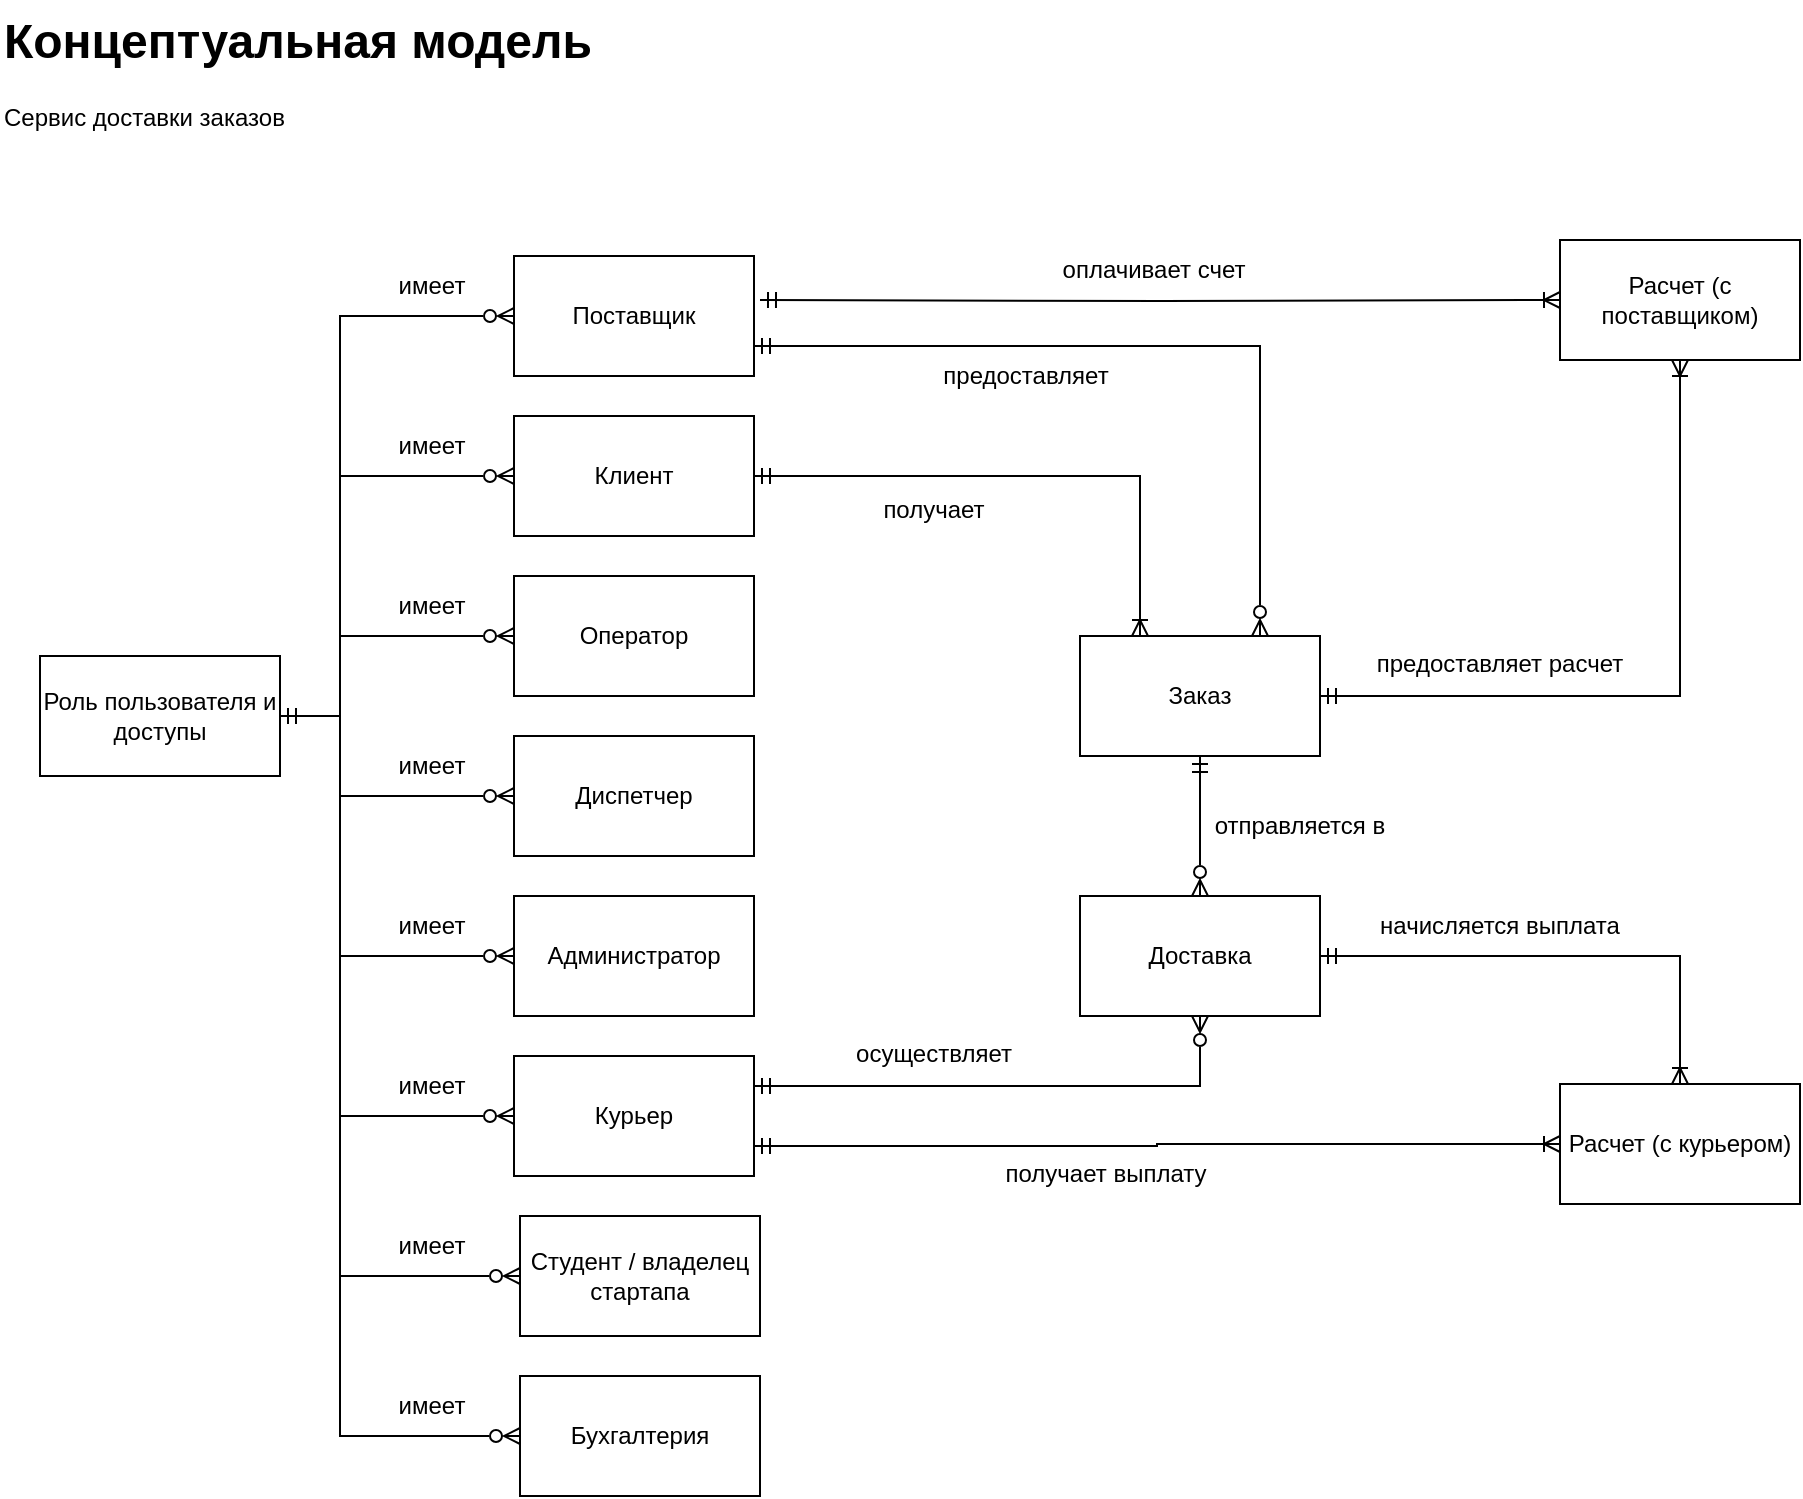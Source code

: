 <mxfile version="28.2.0">
  <diagram name="Page-1" id="8jtGeeJ2FHFSa_bTM84k">
    <mxGraphModel dx="1120" dy="1224" grid="1" gridSize="10" guides="1" tooltips="1" connect="1" arrows="1" fold="1" page="1" pageScale="1" pageWidth="1100" pageHeight="850" math="0" shadow="0">
      <root>
        <mxCell id="0" />
        <mxCell id="1" parent="0" />
        <mxCell id="4nn4i3etwwLGOyiQvzWe-1" value="Роль пользователя и доступы" style="rounded=0;whiteSpace=wrap;html=1;" parent="1" vertex="1">
          <mxGeometry x="40" y="338" width="120" height="60" as="geometry" />
        </mxCell>
        <mxCell id="4nn4i3etwwLGOyiQvzWe-13" style="edgeStyle=orthogonalEdgeStyle;rounded=0;orthogonalLoop=1;jettySize=auto;html=1;exitX=0;exitY=0.5;exitDx=0;exitDy=0;entryX=1;entryY=0.5;entryDx=0;entryDy=0;endArrow=ERmandOne;endFill=0;startArrow=ERzeroToMany;startFill=0;" parent="1" source="4nn4i3etwwLGOyiQvzWe-2" target="4nn4i3etwwLGOyiQvzWe-1" edge="1">
          <mxGeometry relative="1" as="geometry">
            <Array as="points">
              <mxPoint x="190" y="168" />
              <mxPoint x="190" y="368" />
            </Array>
          </mxGeometry>
        </mxCell>
        <mxCell id="4nLUc-Lmnf6L3xkuYGCG-6" style="edgeStyle=orthogonalEdgeStyle;rounded=0;orthogonalLoop=1;jettySize=auto;html=1;exitX=1;exitY=0.75;exitDx=0;exitDy=0;entryX=0.75;entryY=0;entryDx=0;entryDy=0;endArrow=ERzeroToMany;endFill=0;startArrow=ERmandOne;startFill=0;" edge="1" parent="1" source="4nn4i3etwwLGOyiQvzWe-2" target="4nn4i3etwwLGOyiQvzWe-8">
          <mxGeometry relative="1" as="geometry" />
        </mxCell>
        <mxCell id="4nLUc-Lmnf6L3xkuYGCG-15" style="edgeStyle=orthogonalEdgeStyle;rounded=0;orthogonalLoop=1;jettySize=auto;html=1;entryX=0;entryY=0.5;entryDx=0;entryDy=0;endArrow=ERoneToMany;endFill=0;startArrow=ERmandOne;startFill=0;" edge="1" parent="1" target="4nn4i3etwwLGOyiQvzWe-12">
          <mxGeometry relative="1" as="geometry">
            <mxPoint x="400" y="160" as="sourcePoint" />
            <mxPoint x="740" y="154" as="targetPoint" />
          </mxGeometry>
        </mxCell>
        <mxCell id="4nn4i3etwwLGOyiQvzWe-2" value="Поставщик" style="rounded=0;whiteSpace=wrap;html=1;" parent="1" vertex="1">
          <mxGeometry x="277" y="138" width="120" height="60" as="geometry" />
        </mxCell>
        <mxCell id="4nn4i3etwwLGOyiQvzWe-14" style="edgeStyle=orthogonalEdgeStyle;rounded=0;orthogonalLoop=1;jettySize=auto;html=1;exitX=0;exitY=0.5;exitDx=0;exitDy=0;entryX=1;entryY=0.5;entryDx=0;entryDy=0;endArrow=none;endFill=0;startArrow=ERzeroToMany;startFill=0;" parent="1" source="4nn4i3etwwLGOyiQvzWe-3" target="4nn4i3etwwLGOyiQvzWe-1" edge="1">
          <mxGeometry relative="1" as="geometry">
            <mxPoint x="160" y="373" as="targetPoint" />
            <mxPoint x="280" y="318" as="sourcePoint" />
            <Array as="points">
              <mxPoint x="190" y="248" />
              <mxPoint x="190" y="368" />
            </Array>
          </mxGeometry>
        </mxCell>
        <mxCell id="4nLUc-Lmnf6L3xkuYGCG-7" style="edgeStyle=orthogonalEdgeStyle;rounded=0;orthogonalLoop=1;jettySize=auto;html=1;exitX=1;exitY=0.5;exitDx=0;exitDy=0;entryX=0.25;entryY=0;entryDx=0;entryDy=0;endArrow=ERoneToMany;endFill=0;startArrow=ERmandOne;startFill=0;" edge="1" parent="1" source="4nn4i3etwwLGOyiQvzWe-3" target="4nn4i3etwwLGOyiQvzWe-8">
          <mxGeometry relative="1" as="geometry" />
        </mxCell>
        <mxCell id="4nn4i3etwwLGOyiQvzWe-3" value="Клиент" style="rounded=0;whiteSpace=wrap;html=1;" parent="1" vertex="1">
          <mxGeometry x="277" y="218" width="120" height="60" as="geometry" />
        </mxCell>
        <mxCell id="4nn4i3etwwLGOyiQvzWe-15" style="edgeStyle=orthogonalEdgeStyle;rounded=0;orthogonalLoop=1;jettySize=auto;html=1;exitX=0;exitY=0.5;exitDx=0;exitDy=0;entryX=1;entryY=0.5;entryDx=0;entryDy=0;endArrow=none;endFill=0;startArrow=ERzeroToMany;startFill=0;" parent="1" source="4nn4i3etwwLGOyiQvzWe-4" target="4nn4i3etwwLGOyiQvzWe-1" edge="1">
          <mxGeometry relative="1" as="geometry">
            <Array as="points">
              <mxPoint x="190" y="328" />
              <mxPoint x="190" y="368" />
            </Array>
          </mxGeometry>
        </mxCell>
        <mxCell id="4nn4i3etwwLGOyiQvzWe-4" value="Оператор" style="rounded=0;whiteSpace=wrap;html=1;" parent="1" vertex="1">
          <mxGeometry x="277" y="298" width="120" height="60" as="geometry" />
        </mxCell>
        <mxCell id="4nn4i3etwwLGOyiQvzWe-16" style="edgeStyle=orthogonalEdgeStyle;rounded=0;orthogonalLoop=1;jettySize=auto;html=1;exitX=0;exitY=0.5;exitDx=0;exitDy=0;entryX=1;entryY=0.5;entryDx=0;entryDy=0;endArrow=none;endFill=0;startArrow=ERzeroToMany;startFill=0;" parent="1" source="4nn4i3etwwLGOyiQvzWe-5" target="4nn4i3etwwLGOyiQvzWe-1" edge="1">
          <mxGeometry relative="1" as="geometry">
            <mxPoint x="180" y="378" as="targetPoint" />
            <Array as="points">
              <mxPoint x="190" y="408" />
              <mxPoint x="190" y="368" />
            </Array>
          </mxGeometry>
        </mxCell>
        <mxCell id="4nn4i3etwwLGOyiQvzWe-5" value="Диспетчер" style="rounded=0;whiteSpace=wrap;html=1;" parent="1" vertex="1">
          <mxGeometry x="277" y="378" width="120" height="60" as="geometry" />
        </mxCell>
        <mxCell id="4nn4i3etwwLGOyiQvzWe-17" style="edgeStyle=orthogonalEdgeStyle;rounded=0;orthogonalLoop=1;jettySize=auto;html=1;exitX=0;exitY=0.5;exitDx=0;exitDy=0;entryX=1;entryY=0.5;entryDx=0;entryDy=0;endArrow=none;endFill=0;startArrow=ERzeroToMany;startFill=0;" parent="1" source="4nn4i3etwwLGOyiQvzWe-6" target="4nn4i3etwwLGOyiQvzWe-1" edge="1">
          <mxGeometry relative="1" as="geometry">
            <mxPoint x="180" y="458" as="targetPoint" />
            <Array as="points">
              <mxPoint x="190" y="488" />
              <mxPoint x="190" y="368" />
            </Array>
          </mxGeometry>
        </mxCell>
        <mxCell id="4nn4i3etwwLGOyiQvzWe-6" value="Администратор" style="rounded=0;whiteSpace=wrap;html=1;" parent="1" vertex="1">
          <mxGeometry x="277" y="458" width="120" height="60" as="geometry" />
        </mxCell>
        <mxCell id="4nn4i3etwwLGOyiQvzWe-19" style="edgeStyle=orthogonalEdgeStyle;rounded=0;orthogonalLoop=1;jettySize=auto;html=1;exitX=0;exitY=0.5;exitDx=0;exitDy=0;entryX=1;entryY=0.5;entryDx=0;entryDy=0;endArrow=none;endFill=0;startArrow=ERzeroToMany;startFill=0;" parent="1" source="4nn4i3etwwLGOyiQvzWe-7" target="4nn4i3etwwLGOyiQvzWe-1" edge="1">
          <mxGeometry relative="1" as="geometry">
            <Array as="points">
              <mxPoint x="190" y="568" />
              <mxPoint x="190" y="368" />
            </Array>
          </mxGeometry>
        </mxCell>
        <mxCell id="4nLUc-Lmnf6L3xkuYGCG-8" style="edgeStyle=orthogonalEdgeStyle;rounded=0;orthogonalLoop=1;jettySize=auto;html=1;exitX=1;exitY=0.25;exitDx=0;exitDy=0;entryX=0.5;entryY=1;entryDx=0;entryDy=0;endArrow=ERzeroToMany;endFill=0;startArrow=ERmandOne;startFill=0;" edge="1" parent="1" source="4nn4i3etwwLGOyiQvzWe-7" target="vujRS0ob1oR5ii3d5NKH-1">
          <mxGeometry relative="1" as="geometry" />
        </mxCell>
        <mxCell id="4nn4i3etwwLGOyiQvzWe-7" value="Курьер" style="rounded=0;whiteSpace=wrap;html=1;" parent="1" vertex="1">
          <mxGeometry x="277" y="538" width="120" height="60" as="geometry" />
        </mxCell>
        <mxCell id="4nLUc-Lmnf6L3xkuYGCG-10" style="edgeStyle=orthogonalEdgeStyle;rounded=0;orthogonalLoop=1;jettySize=auto;html=1;exitX=1;exitY=0.5;exitDx=0;exitDy=0;entryX=0.5;entryY=0;entryDx=0;entryDy=0;endArrow=ERoneToMany;endFill=0;startArrow=ERmandOne;startFill=0;" edge="1" parent="1" source="vujRS0ob1oR5ii3d5NKH-1" target="4nn4i3etwwLGOyiQvzWe-11">
          <mxGeometry relative="1" as="geometry" />
        </mxCell>
        <mxCell id="4nLUc-Lmnf6L3xkuYGCG-16" style="edgeStyle=orthogonalEdgeStyle;rounded=0;orthogonalLoop=1;jettySize=auto;html=1;exitX=1;exitY=0.5;exitDx=0;exitDy=0;entryX=0.5;entryY=1;entryDx=0;entryDy=0;endArrow=ERoneToMany;endFill=0;startArrow=ERmandOne;startFill=0;" edge="1" parent="1" source="4nn4i3etwwLGOyiQvzWe-8" target="4nn4i3etwwLGOyiQvzWe-12">
          <mxGeometry relative="1" as="geometry" />
        </mxCell>
        <mxCell id="4nn4i3etwwLGOyiQvzWe-8" value="Заказ" style="rounded=0;whiteSpace=wrap;html=1;" parent="1" vertex="1">
          <mxGeometry x="560" y="328" width="120" height="60" as="geometry" />
        </mxCell>
        <mxCell id="4nLUc-Lmnf6L3xkuYGCG-3" style="edgeStyle=orthogonalEdgeStyle;rounded=0;orthogonalLoop=1;jettySize=auto;html=1;exitX=0;exitY=0.5;exitDx=0;exitDy=0;entryX=1;entryY=0.5;entryDx=0;entryDy=0;endArrow=none;endFill=0;startArrow=ERzeroToMany;startFill=0;" edge="1" parent="1" source="4nn4i3etwwLGOyiQvzWe-9" target="4nn4i3etwwLGOyiQvzWe-1">
          <mxGeometry relative="1" as="geometry">
            <Array as="points">
              <mxPoint x="190" y="728" />
              <mxPoint x="190" y="368" />
            </Array>
          </mxGeometry>
        </mxCell>
        <mxCell id="4nLUc-Lmnf6L3xkuYGCG-13" style="edgeStyle=orthogonalEdgeStyle;rounded=0;orthogonalLoop=1;jettySize=auto;html=1;exitX=1;exitY=0.75;exitDx=0;exitDy=0;entryX=0;entryY=0.5;entryDx=0;entryDy=0;endArrow=ERoneToMany;endFill=0;startArrow=ERmandOne;startFill=0;" edge="1" parent="1" source="4nn4i3etwwLGOyiQvzWe-7" target="4nn4i3etwwLGOyiQvzWe-11">
          <mxGeometry relative="1" as="geometry" />
        </mxCell>
        <mxCell id="4nn4i3etwwLGOyiQvzWe-9" value="Бухгалтерия" style="rounded=0;whiteSpace=wrap;html=1;" parent="1" vertex="1">
          <mxGeometry x="280" y="698" width="120" height="60" as="geometry" />
        </mxCell>
        <mxCell id="4nn4i3etwwLGOyiQvzWe-11" value="Расчет (с курьером)" style="rounded=0;whiteSpace=wrap;html=1;" parent="1" vertex="1">
          <mxGeometry x="800" y="552" width="120" height="60" as="geometry" />
        </mxCell>
        <mxCell id="4nn4i3etwwLGOyiQvzWe-12" value="Расчет (с поставщиком)" style="rounded=0;whiteSpace=wrap;html=1;" parent="1" vertex="1">
          <mxGeometry x="800" y="130" width="120" height="60" as="geometry" />
        </mxCell>
        <mxCell id="4nn4i3etwwLGOyiQvzWe-20" value="имеет" style="text;html=1;align=center;verticalAlign=middle;whiteSpace=wrap;rounded=0;" parent="1" vertex="1">
          <mxGeometry x="210" y="138" width="52" height="30" as="geometry" />
        </mxCell>
        <mxCell id="4nn4i3etwwLGOyiQvzWe-21" value="имеет" style="text;html=1;align=center;verticalAlign=middle;whiteSpace=wrap;rounded=0;" parent="1" vertex="1">
          <mxGeometry x="210" y="218" width="52" height="30" as="geometry" />
        </mxCell>
        <mxCell id="4nn4i3etwwLGOyiQvzWe-22" value="имеет" style="text;html=1;align=center;verticalAlign=middle;whiteSpace=wrap;rounded=0;" parent="1" vertex="1">
          <mxGeometry x="210" y="298" width="52" height="30" as="geometry" />
        </mxCell>
        <mxCell id="4nn4i3etwwLGOyiQvzWe-23" value="имеет" style="text;html=1;align=center;verticalAlign=middle;whiteSpace=wrap;rounded=0;" parent="1" vertex="1">
          <mxGeometry x="210" y="378" width="52" height="30" as="geometry" />
        </mxCell>
        <mxCell id="4nn4i3etwwLGOyiQvzWe-24" value="имеет" style="text;html=1;align=center;verticalAlign=middle;whiteSpace=wrap;rounded=0;" parent="1" vertex="1">
          <mxGeometry x="210" y="458" width="52" height="30" as="geometry" />
        </mxCell>
        <mxCell id="4nn4i3etwwLGOyiQvzWe-25" value="имеет" style="text;html=1;align=center;verticalAlign=middle;whiteSpace=wrap;rounded=0;" parent="1" vertex="1">
          <mxGeometry x="210" y="538" width="52" height="30" as="geometry" />
        </mxCell>
        <mxCell id="4nLUc-Lmnf6L3xkuYGCG-2" style="edgeStyle=orthogonalEdgeStyle;rounded=0;orthogonalLoop=1;jettySize=auto;html=1;exitX=0;exitY=0.5;exitDx=0;exitDy=0;entryX=1;entryY=0.5;entryDx=0;entryDy=0;endArrow=none;endFill=0;startArrow=ERzeroToMany;startFill=0;" edge="1" parent="1" source="4nn4i3etwwLGOyiQvzWe-36" target="4nn4i3etwwLGOyiQvzWe-1">
          <mxGeometry relative="1" as="geometry">
            <Array as="points">
              <mxPoint x="190" y="648" />
              <mxPoint x="190" y="368" />
            </Array>
          </mxGeometry>
        </mxCell>
        <mxCell id="4nn4i3etwwLGOyiQvzWe-36" value="Студент / владелец стартапа" style="rounded=0;whiteSpace=wrap;html=1;" parent="1" vertex="1">
          <mxGeometry x="280" y="618" width="120" height="60" as="geometry" />
        </mxCell>
        <mxCell id="_HOr4yuaw3L0IaJYelZx-2" value="&lt;h1 style=&quot;margin-top: 0px;&quot;&gt;Концептуальная модель&lt;/h1&gt;&lt;p&gt;Сервис доставки заказов&lt;/p&gt;" style="text;html=1;whiteSpace=wrap;overflow=hidden;rounded=0;" parent="1" vertex="1">
          <mxGeometry x="20" y="10" width="300" height="120" as="geometry" />
        </mxCell>
        <mxCell id="4nLUc-Lmnf6L3xkuYGCG-17" style="edgeStyle=orthogonalEdgeStyle;rounded=0;orthogonalLoop=1;jettySize=auto;html=1;exitX=0.5;exitY=0;exitDx=0;exitDy=0;endArrow=ERmandOne;endFill=0;startArrow=ERzeroToMany;startFill=0;" edge="1" parent="1" source="vujRS0ob1oR5ii3d5NKH-1" target="4nn4i3etwwLGOyiQvzWe-8">
          <mxGeometry relative="1" as="geometry" />
        </mxCell>
        <mxCell id="vujRS0ob1oR5ii3d5NKH-1" value="Доставка" style="rounded=0;whiteSpace=wrap;html=1;" parent="1" vertex="1">
          <mxGeometry x="560" y="458" width="120" height="60" as="geometry" />
        </mxCell>
        <mxCell id="4nLUc-Lmnf6L3xkuYGCG-4" value="имеет" style="text;html=1;align=center;verticalAlign=middle;whiteSpace=wrap;rounded=0;" vertex="1" parent="1">
          <mxGeometry x="210" y="618" width="52" height="30" as="geometry" />
        </mxCell>
        <mxCell id="4nLUc-Lmnf6L3xkuYGCG-5" value="имеет" style="text;html=1;align=center;verticalAlign=middle;whiteSpace=wrap;rounded=0;" vertex="1" parent="1">
          <mxGeometry x="210" y="698" width="52" height="30" as="geometry" />
        </mxCell>
        <mxCell id="4nLUc-Lmnf6L3xkuYGCG-18" value="оплачивает счет" style="text;html=1;align=center;verticalAlign=middle;whiteSpace=wrap;rounded=0;" vertex="1" parent="1">
          <mxGeometry x="524" y="130" width="146" height="30" as="geometry" />
        </mxCell>
        <mxCell id="4nLUc-Lmnf6L3xkuYGCG-19" value="предоставляет" style="text;html=1;align=center;verticalAlign=middle;whiteSpace=wrap;rounded=0;" vertex="1" parent="1">
          <mxGeometry x="460" y="183" width="146" height="30" as="geometry" />
        </mxCell>
        <mxCell id="4nLUc-Lmnf6L3xkuYGCG-20" value="получает" style="text;html=1;align=center;verticalAlign=middle;whiteSpace=wrap;rounded=0;" vertex="1" parent="1">
          <mxGeometry x="414" y="250" width="146" height="30" as="geometry" />
        </mxCell>
        <mxCell id="4nLUc-Lmnf6L3xkuYGCG-21" value="осуществляет" style="text;html=1;align=center;verticalAlign=middle;whiteSpace=wrap;rounded=0;" vertex="1" parent="1">
          <mxGeometry x="414" y="522" width="146" height="30" as="geometry" />
        </mxCell>
        <mxCell id="4nLUc-Lmnf6L3xkuYGCG-22" value="отправляется в" style="text;html=1;align=center;verticalAlign=middle;whiteSpace=wrap;rounded=0;" vertex="1" parent="1">
          <mxGeometry x="620" y="408" width="100" height="30" as="geometry" />
        </mxCell>
        <mxCell id="4nLUc-Lmnf6L3xkuYGCG-23" value="предоставляет расчет" style="text;html=1;align=center;verticalAlign=middle;whiteSpace=wrap;rounded=0;" vertex="1" parent="1">
          <mxGeometry x="700" y="327" width="140" height="30" as="geometry" />
        </mxCell>
        <mxCell id="4nLUc-Lmnf6L3xkuYGCG-24" value="получает выплату" style="text;html=1;align=center;verticalAlign=middle;whiteSpace=wrap;rounded=0;" vertex="1" parent="1">
          <mxGeometry x="500" y="582" width="146" height="30" as="geometry" />
        </mxCell>
        <mxCell id="4nLUc-Lmnf6L3xkuYGCG-25" value="начисляется выплата" style="text;html=1;align=center;verticalAlign=middle;whiteSpace=wrap;rounded=0;" vertex="1" parent="1">
          <mxGeometry x="697" y="458" width="146" height="30" as="geometry" />
        </mxCell>
      </root>
    </mxGraphModel>
  </diagram>
</mxfile>

